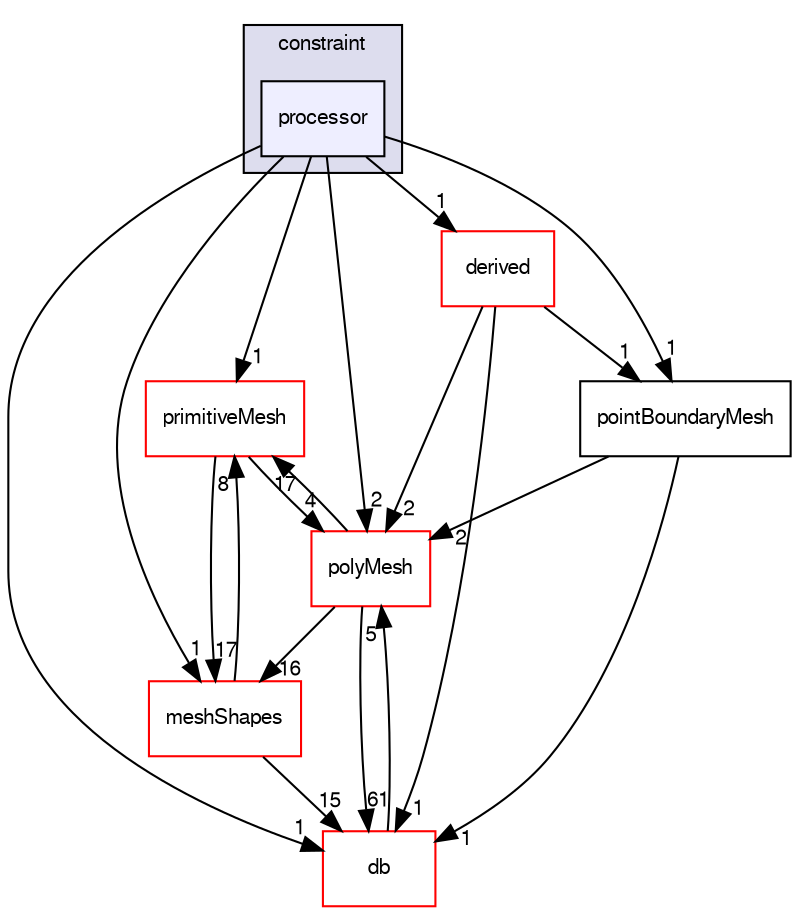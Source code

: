 digraph "src/OpenFOAM/meshes/pointMesh/pointPatches/constraint/processor" {
  bgcolor=transparent;
  compound=true
  node [ fontsize="10", fontname="FreeSans"];
  edge [ labelfontsize="10", labelfontname="FreeSans"];
  subgraph clusterdir_e167ef4ffdb4a3e074def457cb9fd663 {
    graph [ bgcolor="#ddddee", pencolor="black", label="constraint" fontname="FreeSans", fontsize="10", URL="dir_e167ef4ffdb4a3e074def457cb9fd663.html"]
  dir_bfebc5a614df2e44492529925e580a7d [shape=box, label="processor", style="filled", fillcolor="#eeeeff", pencolor="black", URL="dir_bfebc5a614df2e44492529925e580a7d.html"];
  }
  dir_d498992fb7d3f293d898bf6d3a4df869 [shape=box label="primitiveMesh" color="red" URL="dir_d498992fb7d3f293d898bf6d3a4df869.html"];
  dir_63c634f7a7cfd679ac26c67fb30fc32f [shape=box label="db" color="red" URL="dir_63c634f7a7cfd679ac26c67fb30fc32f.html"];
  dir_b331248a108c86b71e58f49053a85c82 [shape=box label="pointBoundaryMesh" URL="dir_b331248a108c86b71e58f49053a85c82.html"];
  dir_5e5a63cb97aae3d01c8e98f0c14953bc [shape=box label="polyMesh" color="red" URL="dir_5e5a63cb97aae3d01c8e98f0c14953bc.html"];
  dir_b8e2732bc99f8fb2a379dad81aa6030e [shape=box label="meshShapes" color="red" URL="dir_b8e2732bc99f8fb2a379dad81aa6030e.html"];
  dir_6b19444c0799847dabb5332dceba8722 [shape=box label="derived" color="red" URL="dir_6b19444c0799847dabb5332dceba8722.html"];
  dir_d498992fb7d3f293d898bf6d3a4df869->dir_5e5a63cb97aae3d01c8e98f0c14953bc [headlabel="4", labeldistance=1.5 headhref="dir_002113_002075.html"];
  dir_d498992fb7d3f293d898bf6d3a4df869->dir_b8e2732bc99f8fb2a379dad81aa6030e [headlabel="17", labeldistance=1.5 headhref="dir_002113_002042.html"];
  dir_b331248a108c86b71e58f49053a85c82->dir_63c634f7a7cfd679ac26c67fb30fc32f [headlabel="1", labeldistance=1.5 headhref="dir_002054_001761.html"];
  dir_b331248a108c86b71e58f49053a85c82->dir_5e5a63cb97aae3d01c8e98f0c14953bc [headlabel="2", labeldistance=1.5 headhref="dir_002054_002075.html"];
  dir_63c634f7a7cfd679ac26c67fb30fc32f->dir_5e5a63cb97aae3d01c8e98f0c14953bc [headlabel="5", labeldistance=1.5 headhref="dir_001761_002075.html"];
  dir_5e5a63cb97aae3d01c8e98f0c14953bc->dir_d498992fb7d3f293d898bf6d3a4df869 [headlabel="17", labeldistance=1.5 headhref="dir_002075_002113.html"];
  dir_5e5a63cb97aae3d01c8e98f0c14953bc->dir_63c634f7a7cfd679ac26c67fb30fc32f [headlabel="61", labeldistance=1.5 headhref="dir_002075_001761.html"];
  dir_5e5a63cb97aae3d01c8e98f0c14953bc->dir_b8e2732bc99f8fb2a379dad81aa6030e [headlabel="16", labeldistance=1.5 headhref="dir_002075_002042.html"];
  dir_b8e2732bc99f8fb2a379dad81aa6030e->dir_d498992fb7d3f293d898bf6d3a4df869 [headlabel="8", labeldistance=1.5 headhref="dir_002042_002113.html"];
  dir_b8e2732bc99f8fb2a379dad81aa6030e->dir_63c634f7a7cfd679ac26c67fb30fc32f [headlabel="15", labeldistance=1.5 headhref="dir_002042_001761.html"];
  dir_bfebc5a614df2e44492529925e580a7d->dir_d498992fb7d3f293d898bf6d3a4df869 [headlabel="1", labeldistance=1.5 headhref="dir_002065_002113.html"];
  dir_bfebc5a614df2e44492529925e580a7d->dir_63c634f7a7cfd679ac26c67fb30fc32f [headlabel="1", labeldistance=1.5 headhref="dir_002065_001761.html"];
  dir_bfebc5a614df2e44492529925e580a7d->dir_b331248a108c86b71e58f49053a85c82 [headlabel="1", labeldistance=1.5 headhref="dir_002065_002054.html"];
  dir_bfebc5a614df2e44492529925e580a7d->dir_5e5a63cb97aae3d01c8e98f0c14953bc [headlabel="2", labeldistance=1.5 headhref="dir_002065_002075.html"];
  dir_bfebc5a614df2e44492529925e580a7d->dir_b8e2732bc99f8fb2a379dad81aa6030e [headlabel="1", labeldistance=1.5 headhref="dir_002065_002042.html"];
  dir_bfebc5a614df2e44492529925e580a7d->dir_6b19444c0799847dabb5332dceba8722 [headlabel="1", labeldistance=1.5 headhref="dir_002065_002070.html"];
  dir_6b19444c0799847dabb5332dceba8722->dir_63c634f7a7cfd679ac26c67fb30fc32f [headlabel="1", labeldistance=1.5 headhref="dir_002070_001761.html"];
  dir_6b19444c0799847dabb5332dceba8722->dir_b331248a108c86b71e58f49053a85c82 [headlabel="1", labeldistance=1.5 headhref="dir_002070_002054.html"];
  dir_6b19444c0799847dabb5332dceba8722->dir_5e5a63cb97aae3d01c8e98f0c14953bc [headlabel="2", labeldistance=1.5 headhref="dir_002070_002075.html"];
}
